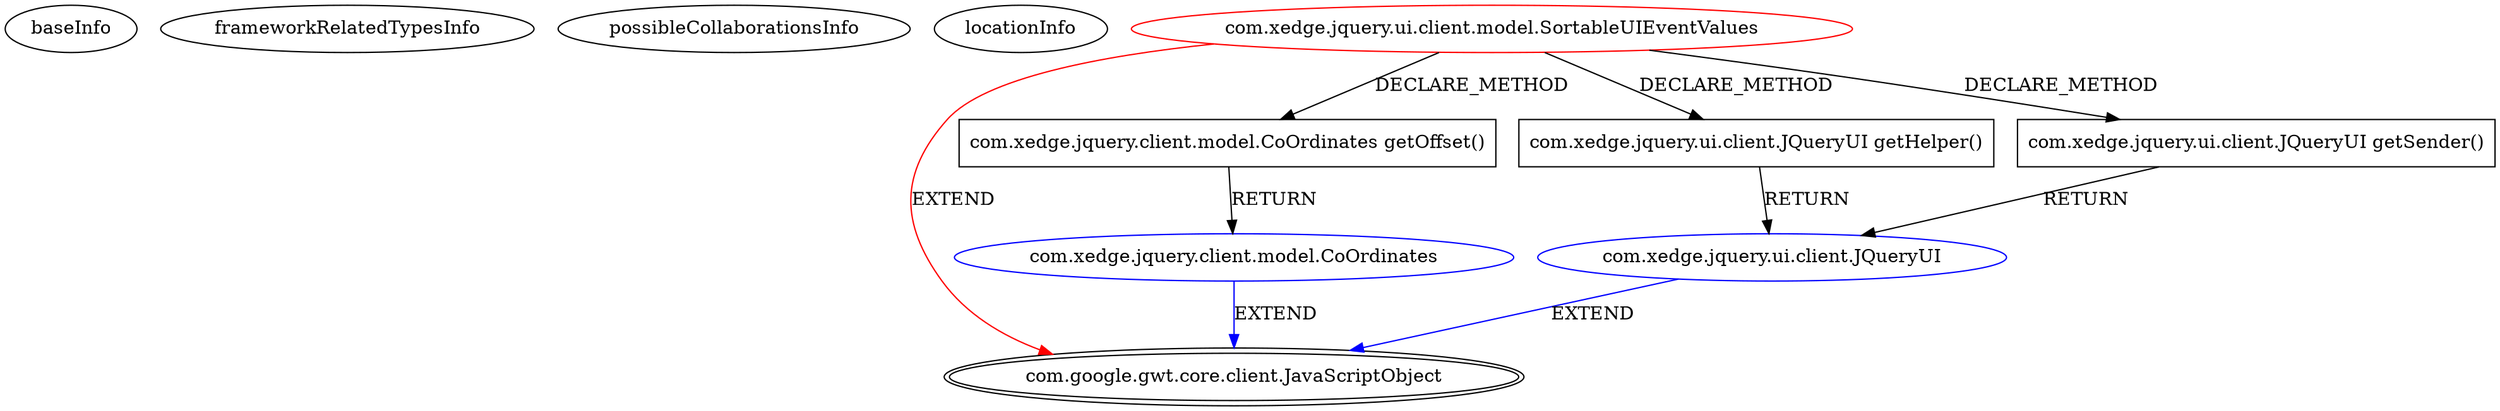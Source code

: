 digraph {
baseInfo[graphId=968,category="extension_graph",isAnonymous=false,possibleRelation=true]
frameworkRelatedTypesInfo[0="com.google.gwt.core.client.JavaScriptObject"]
possibleCollaborationsInfo[0="968~CLIENT_METHOD_DECLARATION-RETURN_TYPE-~com.google.gwt.core.client.JavaScriptObject ~com.google.gwt.core.client.JavaScriptObject ~false~false",1="968~CLIENT_METHOD_DECLARATION-RETURN_TYPE-CLIENT_METHOD_DECLARATION-RETURN_TYPE-~com.google.gwt.core.client.JavaScriptObject ~com.google.gwt.core.client.JavaScriptObject ~false~false"]
locationInfo[projectName="brychcy-gwt-jquery",filePath="/brychcy-gwt-jquery/gwt-jquery-master/src/com/xedge/jquery/ui/client/model/SortableUIEventValues.java",contextSignature="SortableUIEventValues",graphId="968"]
0[label="com.xedge.jquery.ui.client.model.SortableUIEventValues",vertexType="ROOT_CLIENT_CLASS_DECLARATION",isFrameworkType=false,color=red]
1[label="com.google.gwt.core.client.JavaScriptObject",vertexType="FRAMEWORK_CLASS_TYPE",isFrameworkType=true,peripheries=2]
3[label="com.xedge.jquery.ui.client.JQueryUI getHelper()",vertexType="CLIENT_METHOD_DECLARATION",isFrameworkType=false,shape=box]
4[label="com.xedge.jquery.ui.client.JQueryUI",vertexType="REFERENCE_CLIENT_CLASS_DECLARATION",isFrameworkType=false,color=blue]
6[label="com.xedge.jquery.client.model.CoOrdinates getOffset()",vertexType="CLIENT_METHOD_DECLARATION",isFrameworkType=false,shape=box]
7[label="com.xedge.jquery.client.model.CoOrdinates",vertexType="REFERENCE_CLIENT_CLASS_DECLARATION",isFrameworkType=false,color=blue]
13[label="com.xedge.jquery.ui.client.JQueryUI getSender()",vertexType="CLIENT_METHOD_DECLARATION",isFrameworkType=false,shape=box]
0->1[label="EXTEND",color=red]
0->3[label="DECLARE_METHOD"]
4->1[label="EXTEND",color=blue]
3->4[label="RETURN"]
0->6[label="DECLARE_METHOD"]
7->1[label="EXTEND",color=blue]
6->7[label="RETURN"]
0->13[label="DECLARE_METHOD"]
13->4[label="RETURN"]
}

